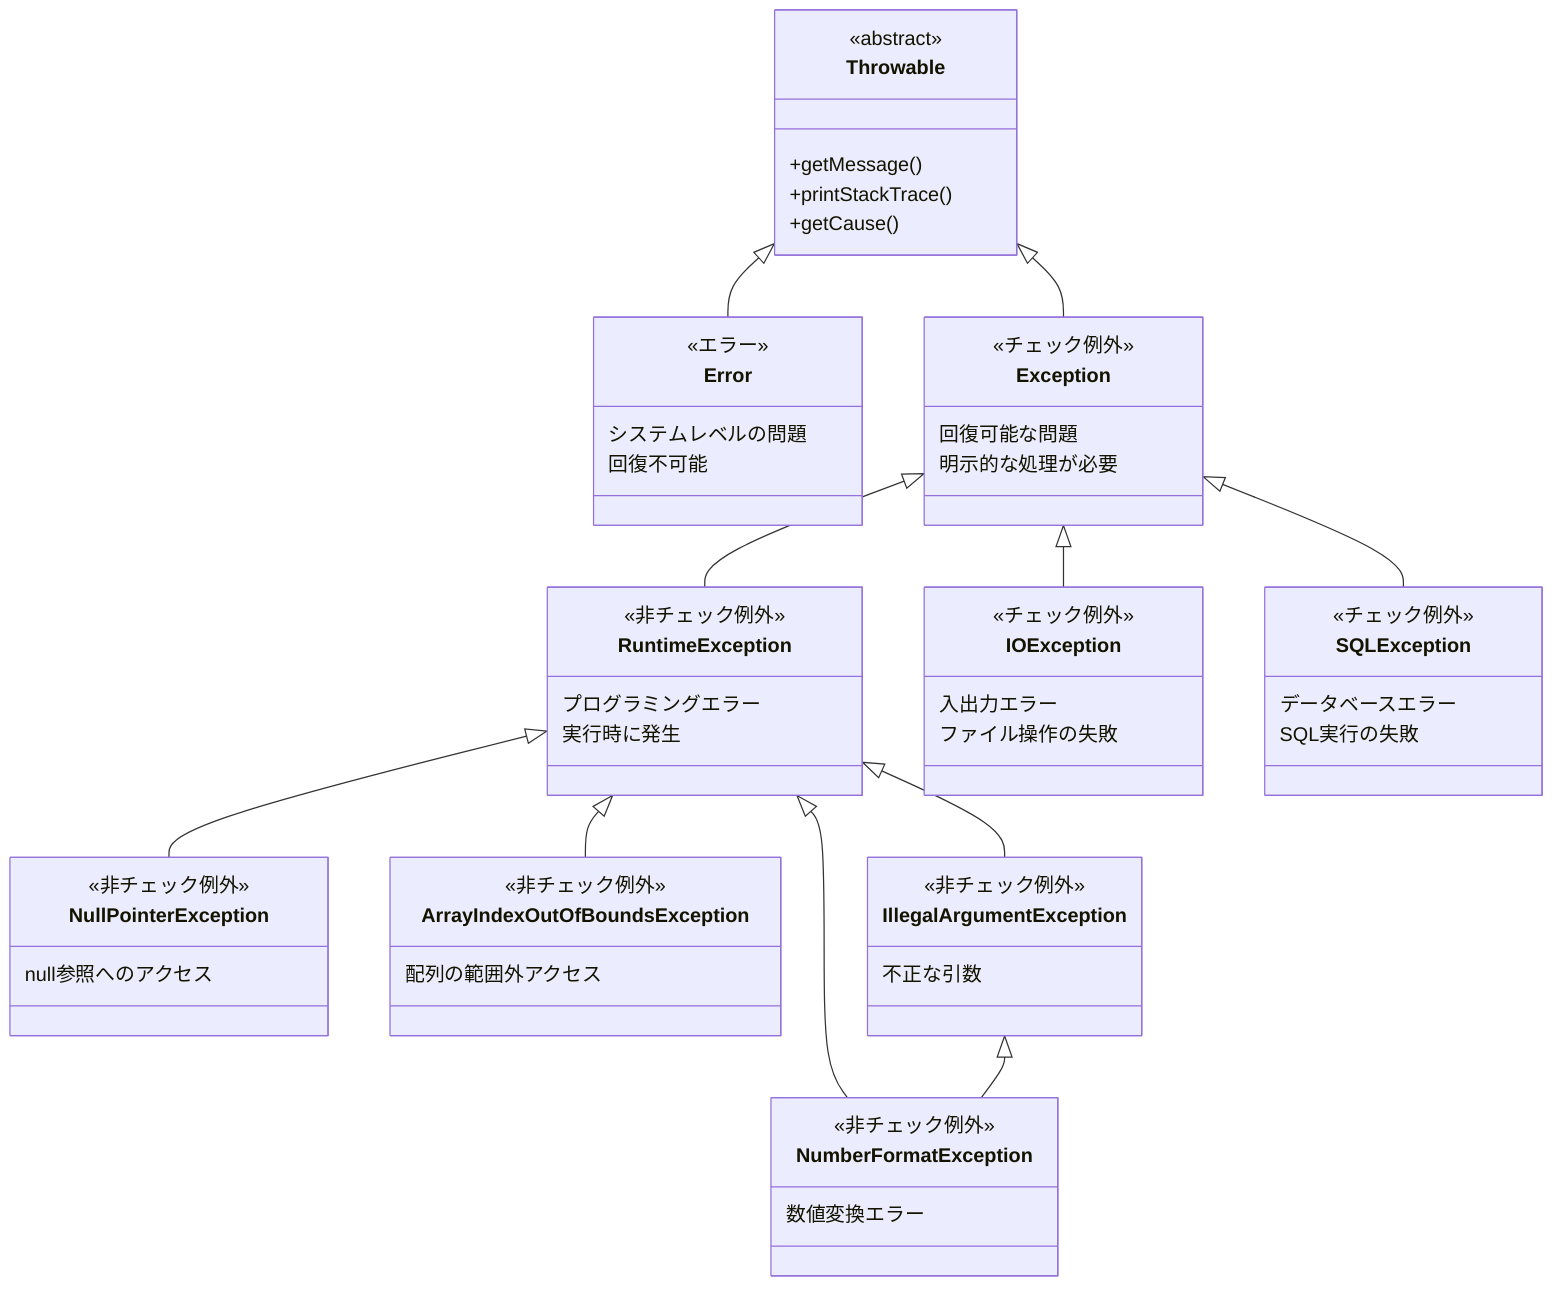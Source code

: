 classDiagram
    Throwable <|-- Error
    Throwable <|-- Exception
    Exception <|-- RuntimeException
    Exception <|-- IOException
    Exception <|-- SQLException
    RuntimeException <|-- NullPointerException
    RuntimeException <|-- ArrayIndexOutOfBoundsException
    RuntimeException <|-- IllegalArgumentException
    RuntimeException <|-- NumberFormatException
    IllegalArgumentException <|-- NumberFormatException
    
    class Throwable {
        <<abstract>>
        +getMessage()
        +printStackTrace()
        +getCause()
    }
    
    class Error {
        <<エラー>>
        システムレベルの問題
        回復不可能
    }
    
    class Exception {
        <<チェック例外>>
        回復可能な問題
        明示的な処理が必要
    }
    
    class RuntimeException {
        <<非チェック例外>>
        プログラミングエラー
        実行時に発生
    }
    
    class IOException {
        <<チェック例外>>
        入出力エラー
        ファイル操作の失敗
    }
    
    class SQLException {
        <<チェック例外>>
        データベースエラー
        SQL実行の失敗
    }
    
    class NullPointerException {
        <<非チェック例外>>
        null参照へのアクセス
    }
    
    class ArrayIndexOutOfBoundsException {
        <<非チェック例外>>
        配列の範囲外アクセス
    }
    
    class IllegalArgumentException {
        <<非チェック例外>>
        不正な引数
    }
    
    class NumberFormatException {
        <<非チェック例外>>
        数値変換エラー
    }